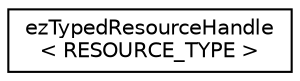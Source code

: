 digraph "Graphical Class Hierarchy"
{
 // LATEX_PDF_SIZE
  edge [fontname="Helvetica",fontsize="10",labelfontname="Helvetica",labelfontsize="10"];
  node [fontname="Helvetica",fontsize="10",shape=record];
  rankdir="LR";
  Node0 [label="ezTypedResourceHandle\l\< RESOURCE_TYPE \>",height=0.2,width=0.4,color="black", fillcolor="white", style="filled",URL="$d3/dd7/classez_typed_resource_handle.htm",tooltip="The ezTypedResourceHandle controls access to an ezResource."];
}
